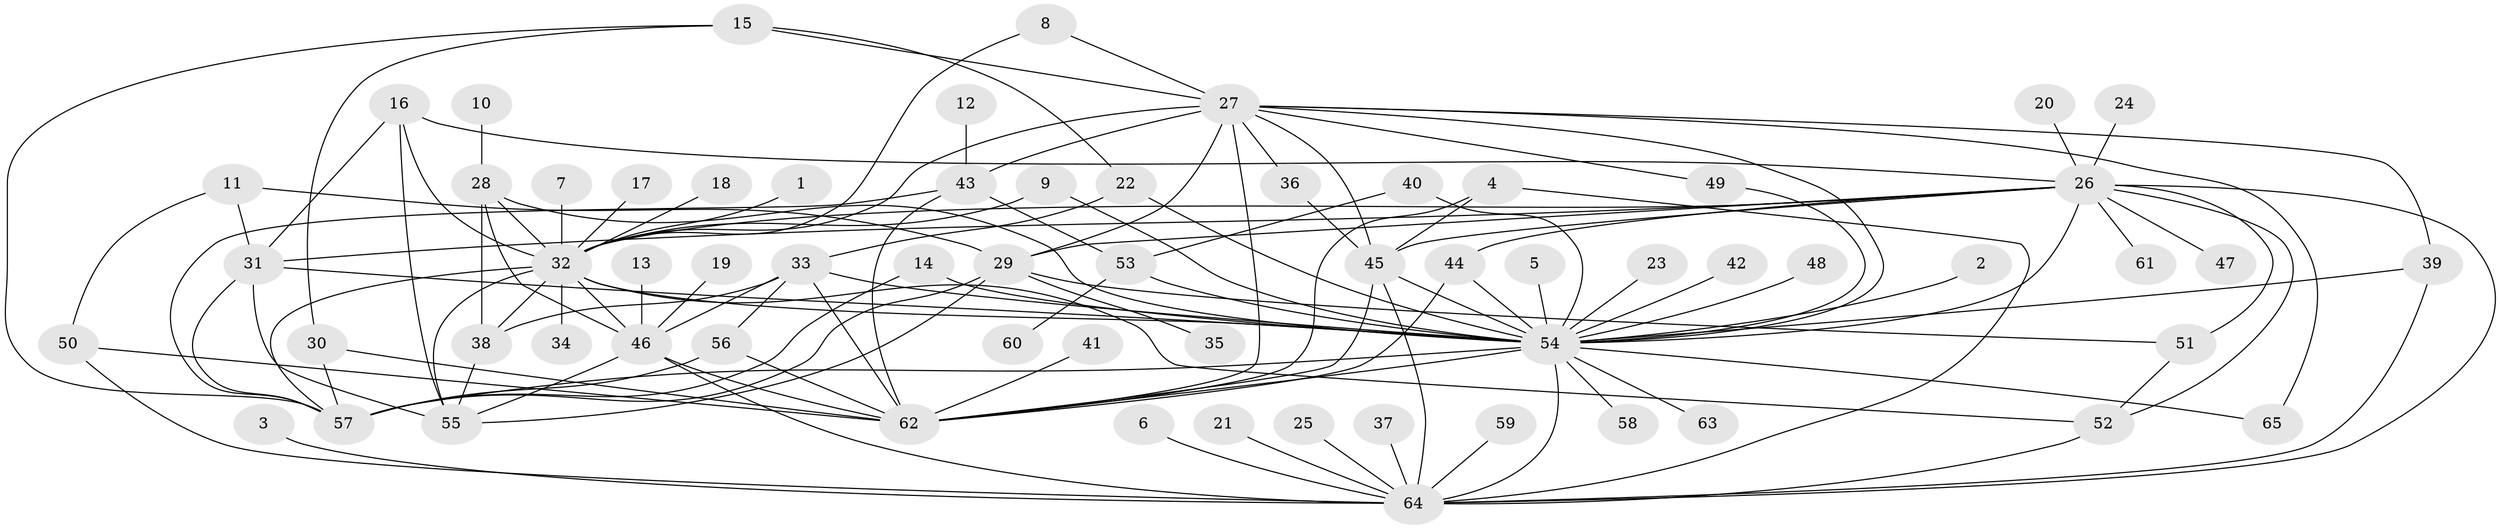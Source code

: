 // original degree distribution, {3: 0.10077519379844961, 13: 0.007751937984496124, 11: 0.015503875968992248, 21: 0.007751937984496124, 17: 0.007751937984496124, 7: 0.031007751937984496, 5: 0.03875968992248062, 9: 0.015503875968992248, 1: 0.3953488372093023, 10: 0.023255813953488372, 2: 0.24031007751937986, 4: 0.07751937984496124, 6: 0.031007751937984496, 8: 0.007751937984496124}
// Generated by graph-tools (version 1.1) at 2025/49/03/09/25 03:49:55]
// undirected, 65 vertices, 122 edges
graph export_dot {
graph [start="1"]
  node [color=gray90,style=filled];
  1;
  2;
  3;
  4;
  5;
  6;
  7;
  8;
  9;
  10;
  11;
  12;
  13;
  14;
  15;
  16;
  17;
  18;
  19;
  20;
  21;
  22;
  23;
  24;
  25;
  26;
  27;
  28;
  29;
  30;
  31;
  32;
  33;
  34;
  35;
  36;
  37;
  38;
  39;
  40;
  41;
  42;
  43;
  44;
  45;
  46;
  47;
  48;
  49;
  50;
  51;
  52;
  53;
  54;
  55;
  56;
  57;
  58;
  59;
  60;
  61;
  62;
  63;
  64;
  65;
  1 -- 32 [weight=1.0];
  2 -- 54 [weight=1.0];
  3 -- 64 [weight=1.0];
  4 -- 45 [weight=1.0];
  4 -- 62 [weight=1.0];
  4 -- 64 [weight=1.0];
  5 -- 54 [weight=1.0];
  6 -- 64 [weight=1.0];
  7 -- 32 [weight=1.0];
  8 -- 27 [weight=1.0];
  8 -- 32 [weight=1.0];
  9 -- 32 [weight=1.0];
  9 -- 54 [weight=1.0];
  10 -- 28 [weight=1.0];
  11 -- 29 [weight=1.0];
  11 -- 31 [weight=1.0];
  11 -- 50 [weight=1.0];
  12 -- 43 [weight=1.0];
  13 -- 46 [weight=1.0];
  14 -- 54 [weight=1.0];
  14 -- 57 [weight=1.0];
  15 -- 22 [weight=1.0];
  15 -- 27 [weight=1.0];
  15 -- 30 [weight=1.0];
  15 -- 57 [weight=1.0];
  16 -- 26 [weight=1.0];
  16 -- 31 [weight=1.0];
  16 -- 32 [weight=1.0];
  16 -- 55 [weight=1.0];
  17 -- 32 [weight=1.0];
  18 -- 32 [weight=1.0];
  19 -- 46 [weight=1.0];
  20 -- 26 [weight=1.0];
  21 -- 64 [weight=1.0];
  22 -- 33 [weight=1.0];
  22 -- 54 [weight=1.0];
  23 -- 54 [weight=1.0];
  24 -- 26 [weight=1.0];
  25 -- 64 [weight=1.0];
  26 -- 29 [weight=1.0];
  26 -- 31 [weight=1.0];
  26 -- 32 [weight=1.0];
  26 -- 44 [weight=1.0];
  26 -- 45 [weight=1.0];
  26 -- 47 [weight=1.0];
  26 -- 51 [weight=2.0];
  26 -- 52 [weight=1.0];
  26 -- 54 [weight=2.0];
  26 -- 61 [weight=1.0];
  26 -- 64 [weight=1.0];
  27 -- 29 [weight=1.0];
  27 -- 32 [weight=2.0];
  27 -- 36 [weight=1.0];
  27 -- 39 [weight=1.0];
  27 -- 43 [weight=1.0];
  27 -- 45 [weight=1.0];
  27 -- 49 [weight=1.0];
  27 -- 54 [weight=1.0];
  27 -- 62 [weight=1.0];
  27 -- 65 [weight=1.0];
  28 -- 32 [weight=1.0];
  28 -- 38 [weight=1.0];
  28 -- 46 [weight=1.0];
  28 -- 54 [weight=1.0];
  29 -- 35 [weight=1.0];
  29 -- 51 [weight=1.0];
  29 -- 55 [weight=1.0];
  29 -- 57 [weight=1.0];
  30 -- 57 [weight=1.0];
  30 -- 62 [weight=1.0];
  31 -- 54 [weight=1.0];
  31 -- 55 [weight=1.0];
  31 -- 57 [weight=1.0];
  32 -- 34 [weight=1.0];
  32 -- 38 [weight=1.0];
  32 -- 46 [weight=1.0];
  32 -- 52 [weight=2.0];
  32 -- 54 [weight=1.0];
  32 -- 55 [weight=1.0];
  32 -- 57 [weight=1.0];
  33 -- 38 [weight=1.0];
  33 -- 46 [weight=1.0];
  33 -- 54 [weight=1.0];
  33 -- 56 [weight=1.0];
  33 -- 62 [weight=1.0];
  36 -- 45 [weight=1.0];
  37 -- 64 [weight=1.0];
  38 -- 55 [weight=1.0];
  39 -- 54 [weight=1.0];
  39 -- 64 [weight=1.0];
  40 -- 53 [weight=1.0];
  40 -- 54 [weight=1.0];
  41 -- 62 [weight=1.0];
  42 -- 54 [weight=1.0];
  43 -- 53 [weight=1.0];
  43 -- 57 [weight=1.0];
  43 -- 62 [weight=1.0];
  44 -- 54 [weight=2.0];
  44 -- 62 [weight=1.0];
  45 -- 54 [weight=1.0];
  45 -- 62 [weight=1.0];
  45 -- 64 [weight=1.0];
  46 -- 55 [weight=1.0];
  46 -- 62 [weight=1.0];
  46 -- 64 [weight=1.0];
  48 -- 54 [weight=1.0];
  49 -- 54 [weight=1.0];
  50 -- 62 [weight=2.0];
  50 -- 64 [weight=1.0];
  51 -- 52 [weight=1.0];
  52 -- 64 [weight=1.0];
  53 -- 54 [weight=1.0];
  53 -- 60 [weight=1.0];
  54 -- 57 [weight=1.0];
  54 -- 58 [weight=1.0];
  54 -- 62 [weight=1.0];
  54 -- 63 [weight=1.0];
  54 -- 64 [weight=1.0];
  54 -- 65 [weight=1.0];
  56 -- 57 [weight=1.0];
  56 -- 62 [weight=1.0];
  59 -- 64 [weight=1.0];
}
